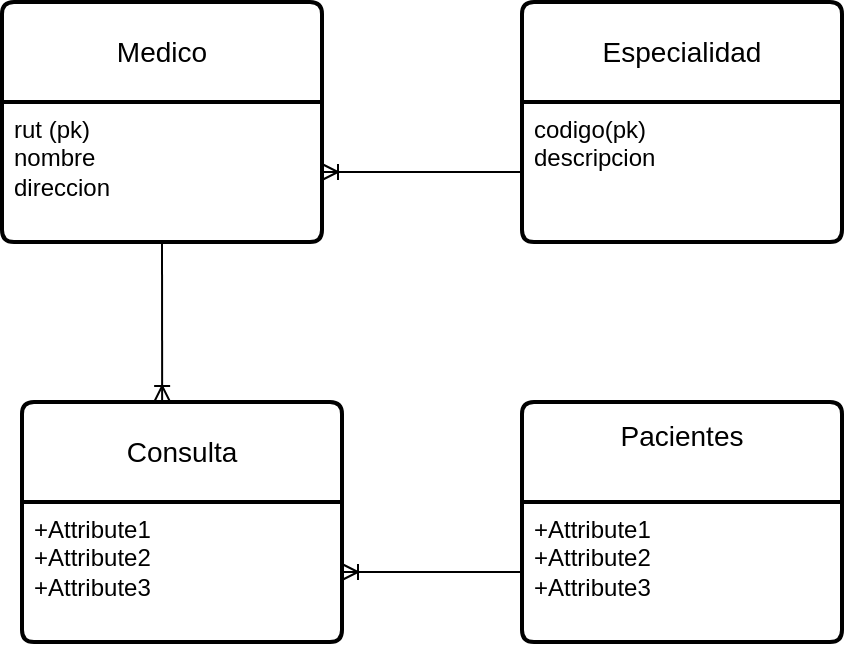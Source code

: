 <mxfile version="24.4.2" type="github">
  <diagram name="Página-1" id="vUlZFWBi7zto4_Yz-4gP">
    <mxGraphModel dx="1615" dy="727" grid="1" gridSize="10" guides="1" tooltips="1" connect="1" arrows="1" fold="1" page="1" pageScale="1" pageWidth="827" pageHeight="1169" math="0" shadow="0">
      <root>
        <mxCell id="0" />
        <mxCell id="1" parent="0" />
        <mxCell id="ldFBuem6F8WlgseQzWYc-5" value="Medico" style="swimlane;childLayout=stackLayout;horizontal=1;startSize=50;horizontalStack=0;rounded=1;fontSize=14;fontStyle=0;strokeWidth=2;resizeParent=0;resizeLast=1;shadow=0;dashed=0;align=center;arcSize=4;whiteSpace=wrap;html=1;" vertex="1" parent="1">
          <mxGeometry x="30" y="10" width="160" height="120" as="geometry" />
        </mxCell>
        <mxCell id="ldFBuem6F8WlgseQzWYc-6" value="rut (pk)&lt;div&gt;nombre&lt;/div&gt;&lt;div&gt;direccion&lt;/div&gt;&lt;div&gt;&lt;br&gt;&lt;/div&gt;" style="align=left;strokeColor=none;fillColor=none;spacingLeft=4;fontSize=12;verticalAlign=top;resizable=0;rotatable=0;part=1;html=1;" vertex="1" parent="ldFBuem6F8WlgseQzWYc-5">
          <mxGeometry y="50" width="160" height="70" as="geometry" />
        </mxCell>
        <mxCell id="ldFBuem6F8WlgseQzWYc-7" value="Especialidad" style="swimlane;childLayout=stackLayout;horizontal=1;startSize=50;horizontalStack=0;rounded=1;fontSize=14;fontStyle=0;strokeWidth=2;resizeParent=0;resizeLast=1;shadow=0;dashed=0;align=center;arcSize=4;whiteSpace=wrap;html=1;" vertex="1" parent="1">
          <mxGeometry x="290" y="10" width="160" height="120" as="geometry" />
        </mxCell>
        <mxCell id="ldFBuem6F8WlgseQzWYc-8" value="codigo(pk)&lt;div&gt;descripcion&lt;/div&gt;" style="align=left;strokeColor=none;fillColor=none;spacingLeft=4;fontSize=12;verticalAlign=top;resizable=0;rotatable=0;part=1;html=1;" vertex="1" parent="ldFBuem6F8WlgseQzWYc-7">
          <mxGeometry y="50" width="160" height="70" as="geometry" />
        </mxCell>
        <mxCell id="ldFBuem6F8WlgseQzWYc-9" value="Consulta" style="swimlane;childLayout=stackLayout;horizontal=1;startSize=50;horizontalStack=0;rounded=1;fontSize=14;fontStyle=0;strokeWidth=2;resizeParent=0;resizeLast=1;shadow=0;dashed=0;align=center;arcSize=4;whiteSpace=wrap;html=1;" vertex="1" parent="1">
          <mxGeometry x="40" y="210" width="160" height="120" as="geometry" />
        </mxCell>
        <mxCell id="ldFBuem6F8WlgseQzWYc-10" value="+Attribute1&#xa;+Attribute2&#xa;+Attribute3" style="align=left;strokeColor=none;fillColor=none;spacingLeft=4;fontSize=12;verticalAlign=top;resizable=0;rotatable=0;part=1;html=1;" vertex="1" parent="ldFBuem6F8WlgseQzWYc-9">
          <mxGeometry y="50" width="160" height="70" as="geometry" />
        </mxCell>
        <mxCell id="ldFBuem6F8WlgseQzWYc-11" value="Pacientes&lt;div&gt;&lt;br&gt;&lt;/div&gt;" style="swimlane;childLayout=stackLayout;horizontal=1;startSize=50;horizontalStack=0;rounded=1;fontSize=14;fontStyle=0;strokeWidth=2;resizeParent=0;resizeLast=1;shadow=0;dashed=0;align=center;arcSize=4;whiteSpace=wrap;html=1;" vertex="1" parent="1">
          <mxGeometry x="290" y="210" width="160" height="120" as="geometry" />
        </mxCell>
        <mxCell id="ldFBuem6F8WlgseQzWYc-12" value="+Attribute1&#xa;+Attribute2&#xa;+Attribute3" style="align=left;strokeColor=none;fillColor=none;spacingLeft=4;fontSize=12;verticalAlign=top;resizable=0;rotatable=0;part=1;html=1;" vertex="1" parent="ldFBuem6F8WlgseQzWYc-11">
          <mxGeometry y="50" width="160" height="70" as="geometry" />
        </mxCell>
        <mxCell id="ldFBuem6F8WlgseQzWYc-15" value="" style="edgeStyle=entityRelationEdgeStyle;fontSize=12;html=1;endArrow=ERoneToMany;rounded=0;" edge="1" parent="1" target="ldFBuem6F8WlgseQzWYc-6">
          <mxGeometry width="100" height="100" relative="1" as="geometry">
            <mxPoint x="260" y="95" as="sourcePoint" />
            <mxPoint x="310" y="200" as="targetPoint" />
            <Array as="points">
              <mxPoint x="280" y="90" />
            </Array>
          </mxGeometry>
        </mxCell>
        <mxCell id="ldFBuem6F8WlgseQzWYc-21" value="" style="fontSize=12;html=1;endArrow=ERoneToMany;rounded=0;exitX=0.5;exitY=1;exitDx=0;exitDy=0;entryX=0.438;entryY=0;entryDx=0;entryDy=0;entryPerimeter=0;" edge="1" parent="1" source="ldFBuem6F8WlgseQzWYc-6" target="ldFBuem6F8WlgseQzWYc-9">
          <mxGeometry width="100" height="100" relative="1" as="geometry">
            <mxPoint x="210" y="300" as="sourcePoint" />
            <mxPoint x="310" y="200" as="targetPoint" />
          </mxGeometry>
        </mxCell>
        <mxCell id="ldFBuem6F8WlgseQzWYc-24" value="" style="fontSize=12;html=1;endArrow=ERoneToMany;rounded=0;exitX=0;exitY=0.5;exitDx=0;exitDy=0;entryX=1;entryY=0.5;entryDx=0;entryDy=0;" edge="1" parent="1" source="ldFBuem6F8WlgseQzWYc-12" target="ldFBuem6F8WlgseQzWYc-10">
          <mxGeometry width="100" height="100" relative="1" as="geometry">
            <mxPoint x="210" y="300" as="sourcePoint" />
            <mxPoint x="310" y="200" as="targetPoint" />
          </mxGeometry>
        </mxCell>
      </root>
    </mxGraphModel>
  </diagram>
</mxfile>

